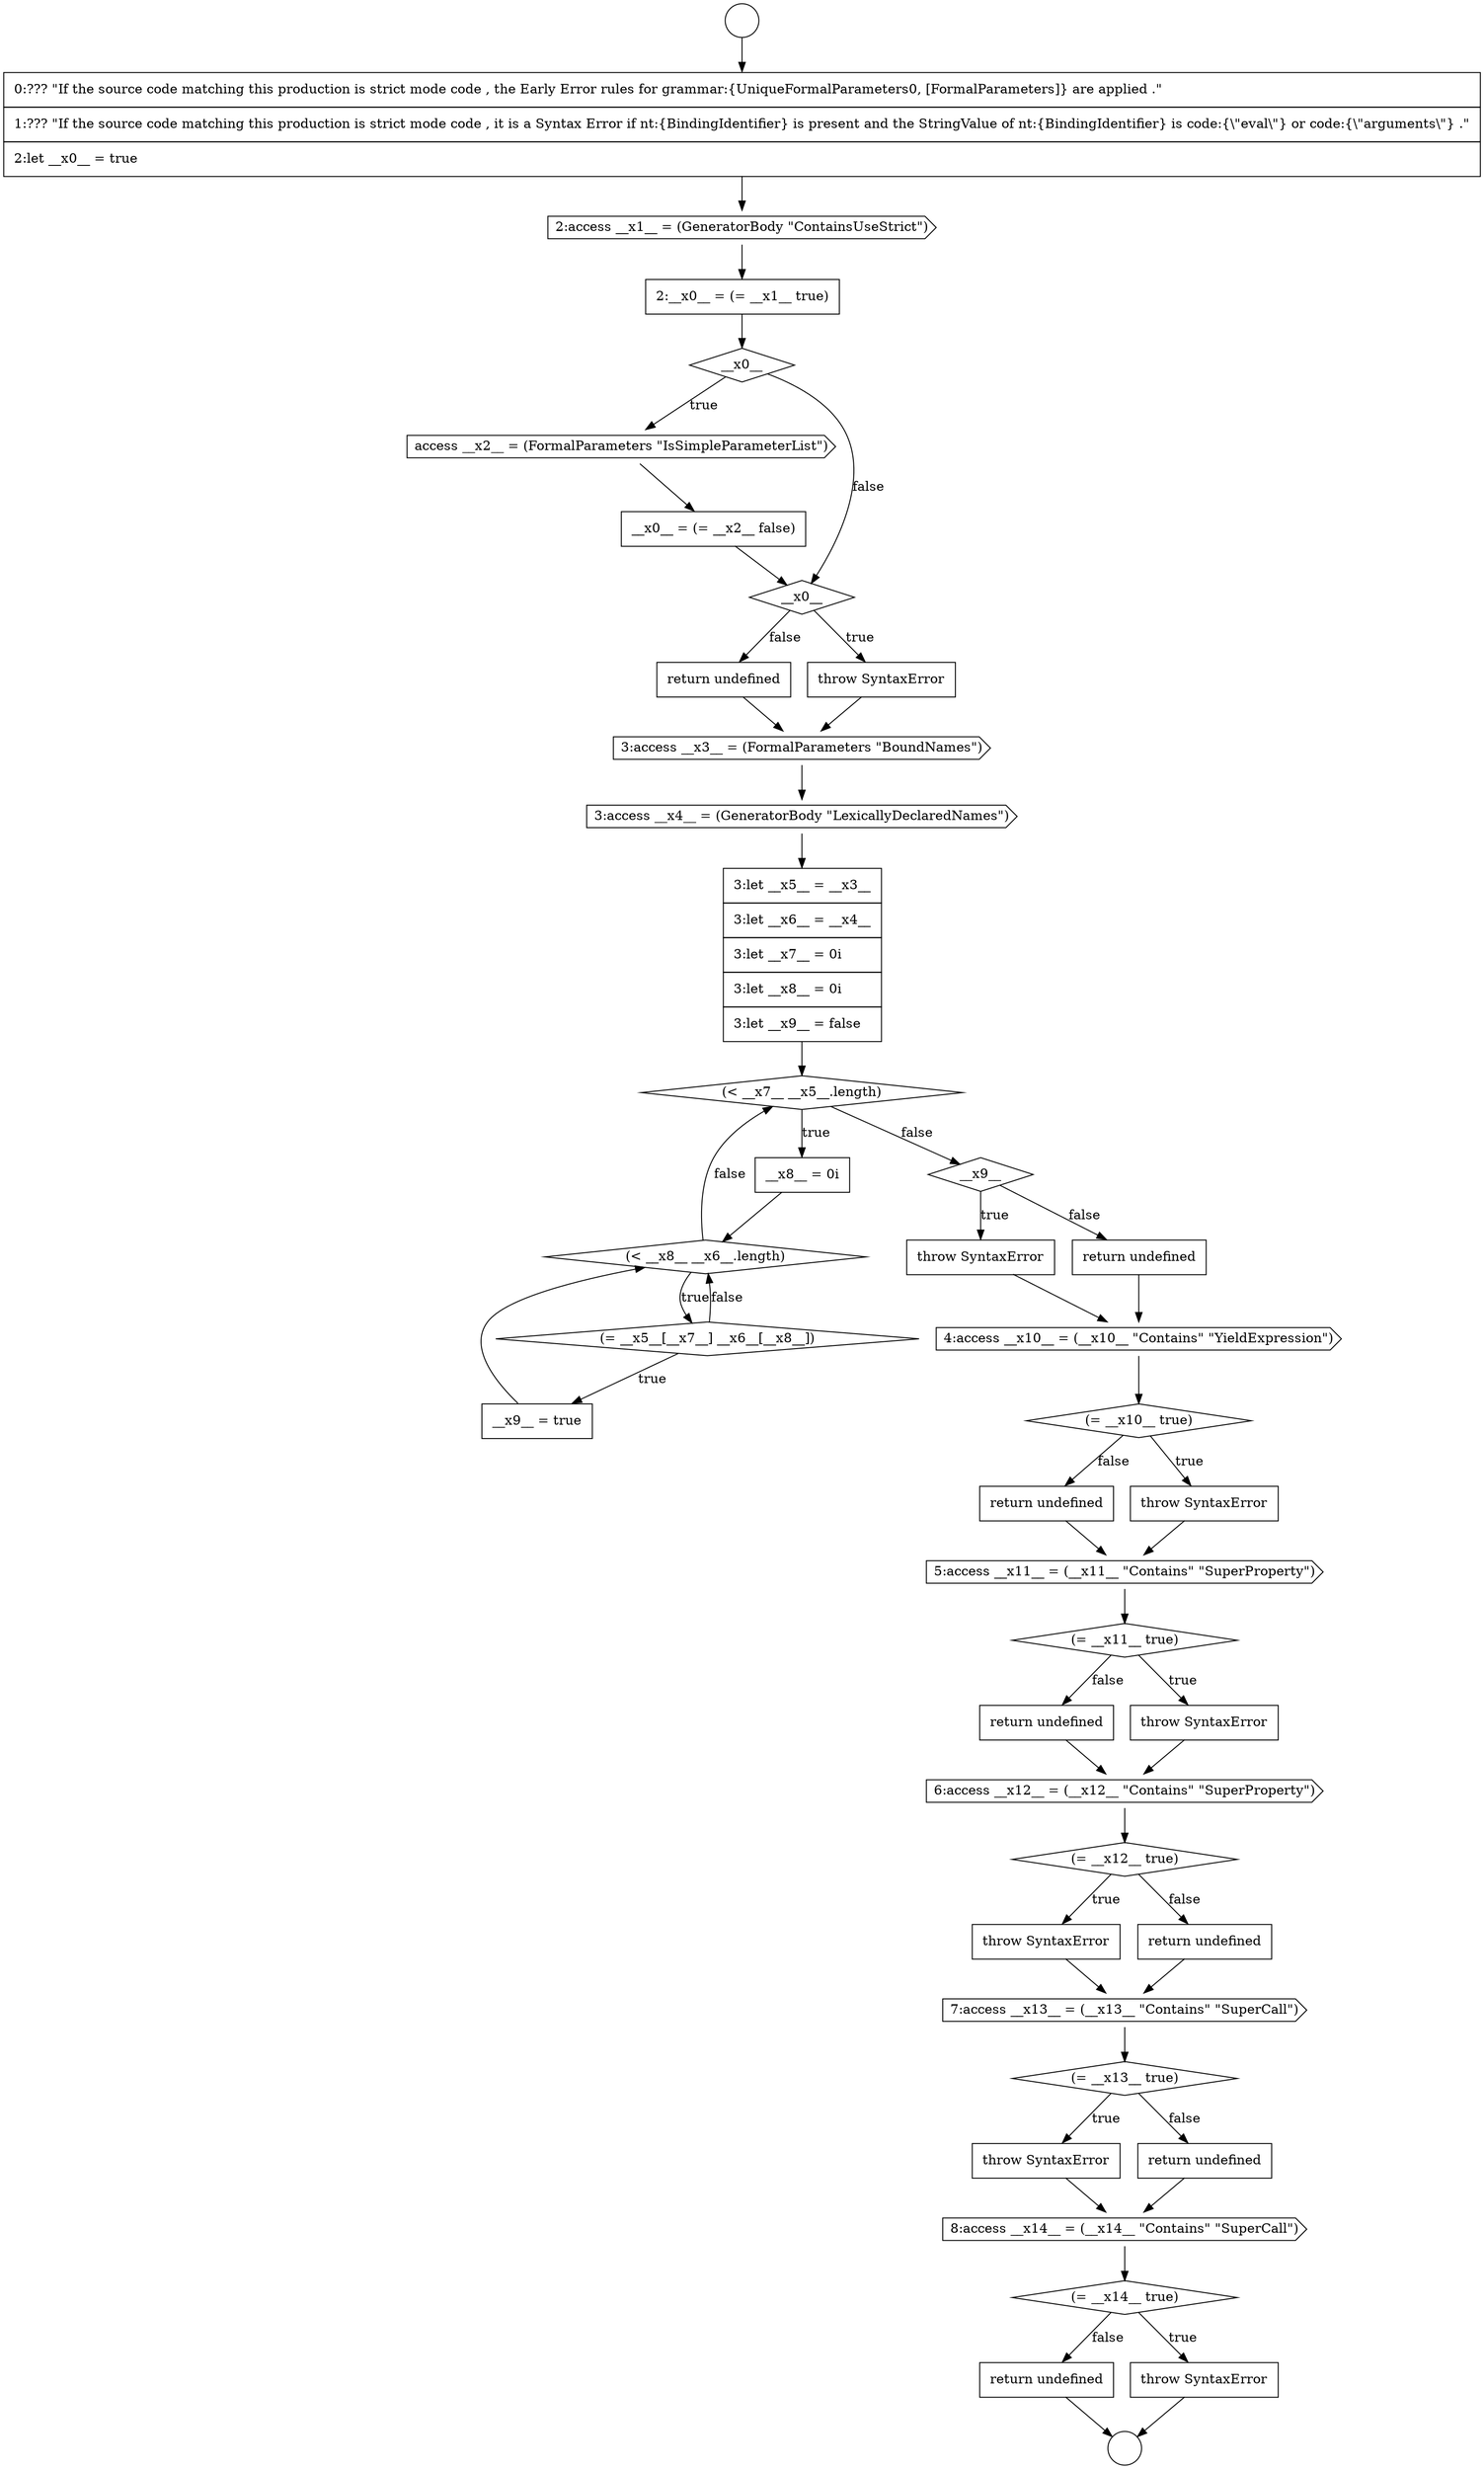 digraph {
  node19101 [shape=cds, label=<<font color="black">8:access __x14__ = (__x14__ &quot;Contains&quot; &quot;SuperCall&quot;)</font>> color="black" fillcolor="white" style=filled]
  node19069 [shape=cds, label=<<font color="black">access __x2__ = (FormalParameters &quot;IsSimpleParameterList&quot;)</font>> color="black" fillcolor="white" style=filled]
  node19102 [shape=diamond, label=<<font color="black">(= __x14__ true)</font>> color="black" fillcolor="white" style=filled]
  node19099 [shape=none, margin=0, label=<<font color="black">
    <table border="0" cellborder="1" cellspacing="0" cellpadding="10">
      <tr><td align="left">throw SyntaxError</td></tr>
    </table>
  </font>> color="black" fillcolor="white" style=filled]
  node19082 [shape=diamond, label=<<font color="black">__x9__</font>> color="black" fillcolor="white" style=filled]
  node19093 [shape=cds, label=<<font color="black">6:access __x12__ = (__x12__ &quot;Contains&quot; &quot;SuperProperty&quot;)</font>> color="black" fillcolor="white" style=filled]
  node19080 [shape=diamond, label=<<font color="black">(= __x5__[__x7__] __x6__[__x8__])</font>> color="black" fillcolor="white" style=filled]
  node19074 [shape=cds, label=<<font color="black">3:access __x3__ = (FormalParameters &quot;BoundNames&quot;)</font>> color="black" fillcolor="white" style=filled]
  node19104 [shape=none, margin=0, label=<<font color="black">
    <table border="0" cellborder="1" cellspacing="0" cellpadding="10">
      <tr><td align="left">return undefined</td></tr>
    </table>
  </font>> color="black" fillcolor="white" style=filled]
  node19092 [shape=none, margin=0, label=<<font color="black">
    <table border="0" cellborder="1" cellspacing="0" cellpadding="10">
      <tr><td align="left">return undefined</td></tr>
    </table>
  </font>> color="black" fillcolor="white" style=filled]
  node19073 [shape=none, margin=0, label=<<font color="black">
    <table border="0" cellborder="1" cellspacing="0" cellpadding="10">
      <tr><td align="left">return undefined</td></tr>
    </table>
  </font>> color="black" fillcolor="white" style=filled]
  node19079 [shape=diamond, label=<<font color="black">(&lt; __x8__ __x6__.length)</font>> color="black" fillcolor="white" style=filled]
  node19088 [shape=none, margin=0, label=<<font color="black">
    <table border="0" cellborder="1" cellspacing="0" cellpadding="10">
      <tr><td align="left">return undefined</td></tr>
    </table>
  </font>> color="black" fillcolor="white" style=filled]
  node19081 [shape=none, margin=0, label=<<font color="black">
    <table border="0" cellborder="1" cellspacing="0" cellpadding="10">
      <tr><td align="left">__x9__ = true</td></tr>
    </table>
  </font>> color="black" fillcolor="white" style=filled]
  node19076 [shape=none, margin=0, label=<<font color="black">
    <table border="0" cellborder="1" cellspacing="0" cellpadding="10">
      <tr><td align="left">3:let __x5__ = __x3__</td></tr>
      <tr><td align="left">3:let __x6__ = __x4__</td></tr>
      <tr><td align="left">3:let __x7__ = 0i</td></tr>
      <tr><td align="left">3:let __x8__ = 0i</td></tr>
      <tr><td align="left">3:let __x9__ = false</td></tr>
    </table>
  </font>> color="black" fillcolor="white" style=filled]
  node19098 [shape=diamond, label=<<font color="black">(= __x13__ true)</font>> color="black" fillcolor="white" style=filled]
  node19078 [shape=none, margin=0, label=<<font color="black">
    <table border="0" cellborder="1" cellspacing="0" cellpadding="10">
      <tr><td align="left">__x8__ = 0i</td></tr>
    </table>
  </font>> color="black" fillcolor="white" style=filled]
  node19063 [shape=circle label=" " color="black" fillcolor="white" style=filled]
  node19091 [shape=none, margin=0, label=<<font color="black">
    <table border="0" cellborder="1" cellspacing="0" cellpadding="10">
      <tr><td align="left">throw SyntaxError</td></tr>
    </table>
  </font>> color="black" fillcolor="white" style=filled]
  node19065 [shape=none, margin=0, label=<<font color="black">
    <table border="0" cellborder="1" cellspacing="0" cellpadding="10">
      <tr><td align="left">0:??? &quot;If the source code matching this production is strict mode code , the Early Error rules for grammar:{UniqueFormalParameters0, [FormalParameters]} are applied .&quot;</td></tr>
      <tr><td align="left">1:??? &quot;If the source code matching this production is strict mode code , it is a Syntax Error if nt:{BindingIdentifier} is present and the StringValue of nt:{BindingIdentifier} is code:{\&quot;eval\&quot;} or code:{\&quot;arguments\&quot;} .&quot;</td></tr>
      <tr><td align="left">2:let __x0__ = true</td></tr>
    </table>
  </font>> color="black" fillcolor="white" style=filled]
  node19084 [shape=none, margin=0, label=<<font color="black">
    <table border="0" cellborder="1" cellspacing="0" cellpadding="10">
      <tr><td align="left">return undefined</td></tr>
    </table>
  </font>> color="black" fillcolor="white" style=filled]
  node19095 [shape=none, margin=0, label=<<font color="black">
    <table border="0" cellborder="1" cellspacing="0" cellpadding="10">
      <tr><td align="left">throw SyntaxError</td></tr>
    </table>
  </font>> color="black" fillcolor="white" style=filled]
  node19085 [shape=cds, label=<<font color="black">4:access __x10__ = (__x10__ &quot;Contains&quot; &quot;YieldExpression&quot;)</font>> color="black" fillcolor="white" style=filled]
  node19070 [shape=none, margin=0, label=<<font color="black">
    <table border="0" cellborder="1" cellspacing="0" cellpadding="10">
      <tr><td align="left">__x0__ = (= __x2__ false)</td></tr>
    </table>
  </font>> color="black" fillcolor="white" style=filled]
  node19075 [shape=cds, label=<<font color="black">3:access __x4__ = (GeneratorBody &quot;LexicallyDeclaredNames&quot;)</font>> color="black" fillcolor="white" style=filled]
  node19094 [shape=diamond, label=<<font color="black">(= __x12__ true)</font>> color="black" fillcolor="white" style=filled]
  node19066 [shape=cds, label=<<font color="black">2:access __x1__ = (GeneratorBody &quot;ContainsUseStrict&quot;)</font>> color="black" fillcolor="white" style=filled]
  node19090 [shape=diamond, label=<<font color="black">(= __x11__ true)</font>> color="black" fillcolor="white" style=filled]
  node19086 [shape=diamond, label=<<font color="black">(= __x10__ true)</font>> color="black" fillcolor="white" style=filled]
  node19083 [shape=none, margin=0, label=<<font color="black">
    <table border="0" cellborder="1" cellspacing="0" cellpadding="10">
      <tr><td align="left">throw SyntaxError</td></tr>
    </table>
  </font>> color="black" fillcolor="white" style=filled]
  node19071 [shape=diamond, label=<<font color="black">__x0__</font>> color="black" fillcolor="white" style=filled]
  node19064 [shape=circle label=" " color="black" fillcolor="white" style=filled]
  node19103 [shape=none, margin=0, label=<<font color="black">
    <table border="0" cellborder="1" cellspacing="0" cellpadding="10">
      <tr><td align="left">throw SyntaxError</td></tr>
    </table>
  </font>> color="black" fillcolor="white" style=filled]
  node19089 [shape=cds, label=<<font color="black">5:access __x11__ = (__x11__ &quot;Contains&quot; &quot;SuperProperty&quot;)</font>> color="black" fillcolor="white" style=filled]
  node19067 [shape=none, margin=0, label=<<font color="black">
    <table border="0" cellborder="1" cellspacing="0" cellpadding="10">
      <tr><td align="left">2:__x0__ = (= __x1__ true)</td></tr>
    </table>
  </font>> color="black" fillcolor="white" style=filled]
  node19097 [shape=cds, label=<<font color="black">7:access __x13__ = (__x13__ &quot;Contains&quot; &quot;SuperCall&quot;)</font>> color="black" fillcolor="white" style=filled]
  node19087 [shape=none, margin=0, label=<<font color="black">
    <table border="0" cellborder="1" cellspacing="0" cellpadding="10">
      <tr><td align="left">throw SyntaxError</td></tr>
    </table>
  </font>> color="black" fillcolor="white" style=filled]
  node19077 [shape=diamond, label=<<font color="black">(&lt; __x7__ __x5__.length)</font>> color="black" fillcolor="white" style=filled]
  node19068 [shape=diamond, label=<<font color="black">__x0__</font>> color="black" fillcolor="white" style=filled]
  node19096 [shape=none, margin=0, label=<<font color="black">
    <table border="0" cellborder="1" cellspacing="0" cellpadding="10">
      <tr><td align="left">return undefined</td></tr>
    </table>
  </font>> color="black" fillcolor="white" style=filled]
  node19072 [shape=none, margin=0, label=<<font color="black">
    <table border="0" cellborder="1" cellspacing="0" cellpadding="10">
      <tr><td align="left">throw SyntaxError</td></tr>
    </table>
  </font>> color="black" fillcolor="white" style=filled]
  node19100 [shape=none, margin=0, label=<<font color="black">
    <table border="0" cellborder="1" cellspacing="0" cellpadding="10">
      <tr><td align="left">return undefined</td></tr>
    </table>
  </font>> color="black" fillcolor="white" style=filled]
  node19069 -> node19070 [ color="black"]
  node19094 -> node19095 [label=<<font color="black">true</font>> color="black"]
  node19094 -> node19096 [label=<<font color="black">false</font>> color="black"]
  node19066 -> node19067 [ color="black"]
  node19087 -> node19089 [ color="black"]
  node19072 -> node19074 [ color="black"]
  node19101 -> node19102 [ color="black"]
  node19077 -> node19078 [label=<<font color="black">true</font>> color="black"]
  node19077 -> node19082 [label=<<font color="black">false</font>> color="black"]
  node19097 -> node19098 [ color="black"]
  node19083 -> node19085 [ color="black"]
  node19079 -> node19080 [label=<<font color="black">true</font>> color="black"]
  node19079 -> node19077 [label=<<font color="black">false</font>> color="black"]
  node19073 -> node19074 [ color="black"]
  node19089 -> node19090 [ color="black"]
  node19093 -> node19094 [ color="black"]
  node19092 -> node19093 [ color="black"]
  node19096 -> node19097 [ color="black"]
  node19085 -> node19086 [ color="black"]
  node19080 -> node19081 [label=<<font color="black">true</font>> color="black"]
  node19080 -> node19079 [label=<<font color="black">false</font>> color="black"]
  node19086 -> node19087 [label=<<font color="black">true</font>> color="black"]
  node19086 -> node19088 [label=<<font color="black">false</font>> color="black"]
  node19078 -> node19079 [ color="black"]
  node19081 -> node19079 [ color="black"]
  node19075 -> node19076 [ color="black"]
  node19099 -> node19101 [ color="black"]
  node19103 -> node19064 [ color="black"]
  node19071 -> node19072 [label=<<font color="black">true</font>> color="black"]
  node19071 -> node19073 [label=<<font color="black">false</font>> color="black"]
  node19067 -> node19068 [ color="black"]
  node19091 -> node19093 [ color="black"]
  node19074 -> node19075 [ color="black"]
  node19100 -> node19101 [ color="black"]
  node19070 -> node19071 [ color="black"]
  node19090 -> node19091 [label=<<font color="black">true</font>> color="black"]
  node19090 -> node19092 [label=<<font color="black">false</font>> color="black"]
  node19102 -> node19103 [label=<<font color="black">true</font>> color="black"]
  node19102 -> node19104 [label=<<font color="black">false</font>> color="black"]
  node19063 -> node19065 [ color="black"]
  node19088 -> node19089 [ color="black"]
  node19098 -> node19099 [label=<<font color="black">true</font>> color="black"]
  node19098 -> node19100 [label=<<font color="black">false</font>> color="black"]
  node19076 -> node19077 [ color="black"]
  node19095 -> node19097 [ color="black"]
  node19084 -> node19085 [ color="black"]
  node19068 -> node19069 [label=<<font color="black">true</font>> color="black"]
  node19068 -> node19071 [label=<<font color="black">false</font>> color="black"]
  node19065 -> node19066 [ color="black"]
  node19082 -> node19083 [label=<<font color="black">true</font>> color="black"]
  node19082 -> node19084 [label=<<font color="black">false</font>> color="black"]
  node19104 -> node19064 [ color="black"]
}
